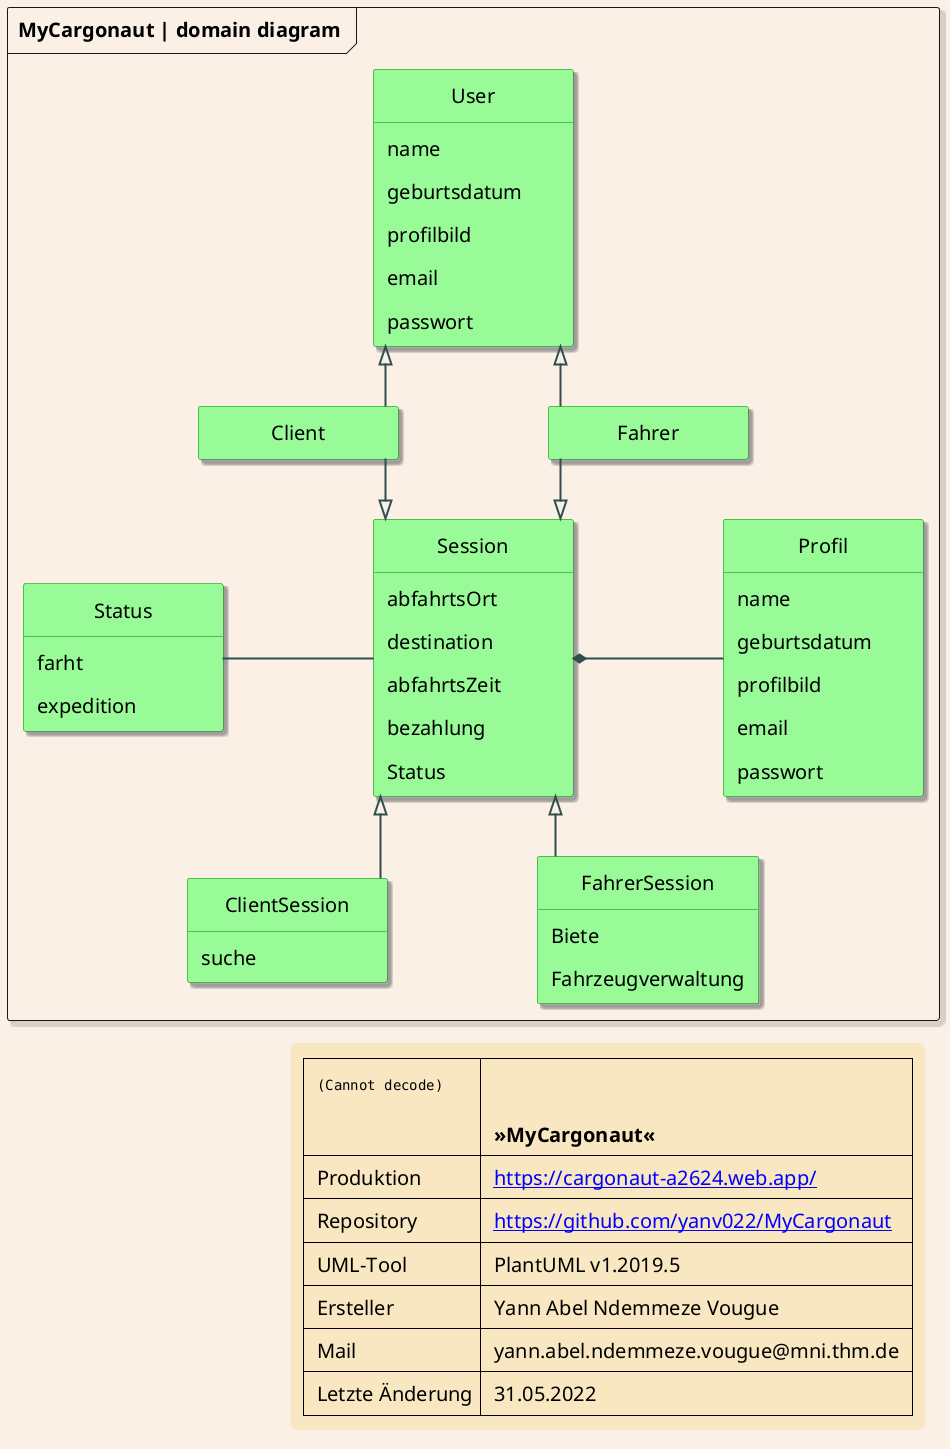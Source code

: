 @startuml

skinparam class {
	BackgroundColor PaleGreen
	BorderColor Green
	ArrowColor black
	FontSize 28
	BackgroundColor<<USP>> Pink
	BorderColor<<USP>> HotPink
}

skinparam backgroundColor Linen
skinparam linetype ortho
skinparam shadowing true
skinparam minClassWidth 200
skinparam LegendBackgroundColor Strategy
skinparam LegendBorderThickness 0
skinparam LegendFontSize 20
skinparam defaultFontSize 20
skinparam Padding 8
skinparam Nodesep 150
skinparam ArrowThickness 2
skinparam ArrowColor DarkSlateGray

hide methods
hide empty members
hide circle

package "MyCargonaut | domain diagram" <<Frame>> {

class User {
    name
    geburtsdatum
    profilbild
    email
    passwort
}

class Client {

}
class Fahrer {

}

Client -up-|> User
Fahrer -up-|> User


Client -down-|> Session
Fahrer -down-|> Session

class Session {
  abfahrtsOrt
  destination
  abfahrtsZeit
  bezahlung
  Status
}
class ClientSession {
  suche
}

class FahrerSession {
   Biete
   Fahrzeugverwaltung
}
ClientSession -up-|> Session
FahrerSession -up-|> Session

class Profil {
  name
  geburtsdatum
  profilbild
  email
  passwort
}

Session *-right- Profil
class Status {
  farht
  expedition
}
Status -right- Session

}


legend right
  | <img src="../../src/assets/Export/150×45/resizecar_android_MyCargonautmdpi.png"> |= \n\n »MyCargonaut« |
  | Produktion | [[https://cargonaut-a2624.web.app/]] |
  | Repository | [[https://github.com/yanv022/MyCargonaut]] |
  | UML-Tool| PlantUML v1.2019.5|
  | Ersteller| Yann Abel Ndemmeze Vougue|
  | Mail| yann.abel.ndemmeze.vougue@mni.thm.de |
  | Letzte Änderung| 31.05.2022 |
end legend

@enduml
